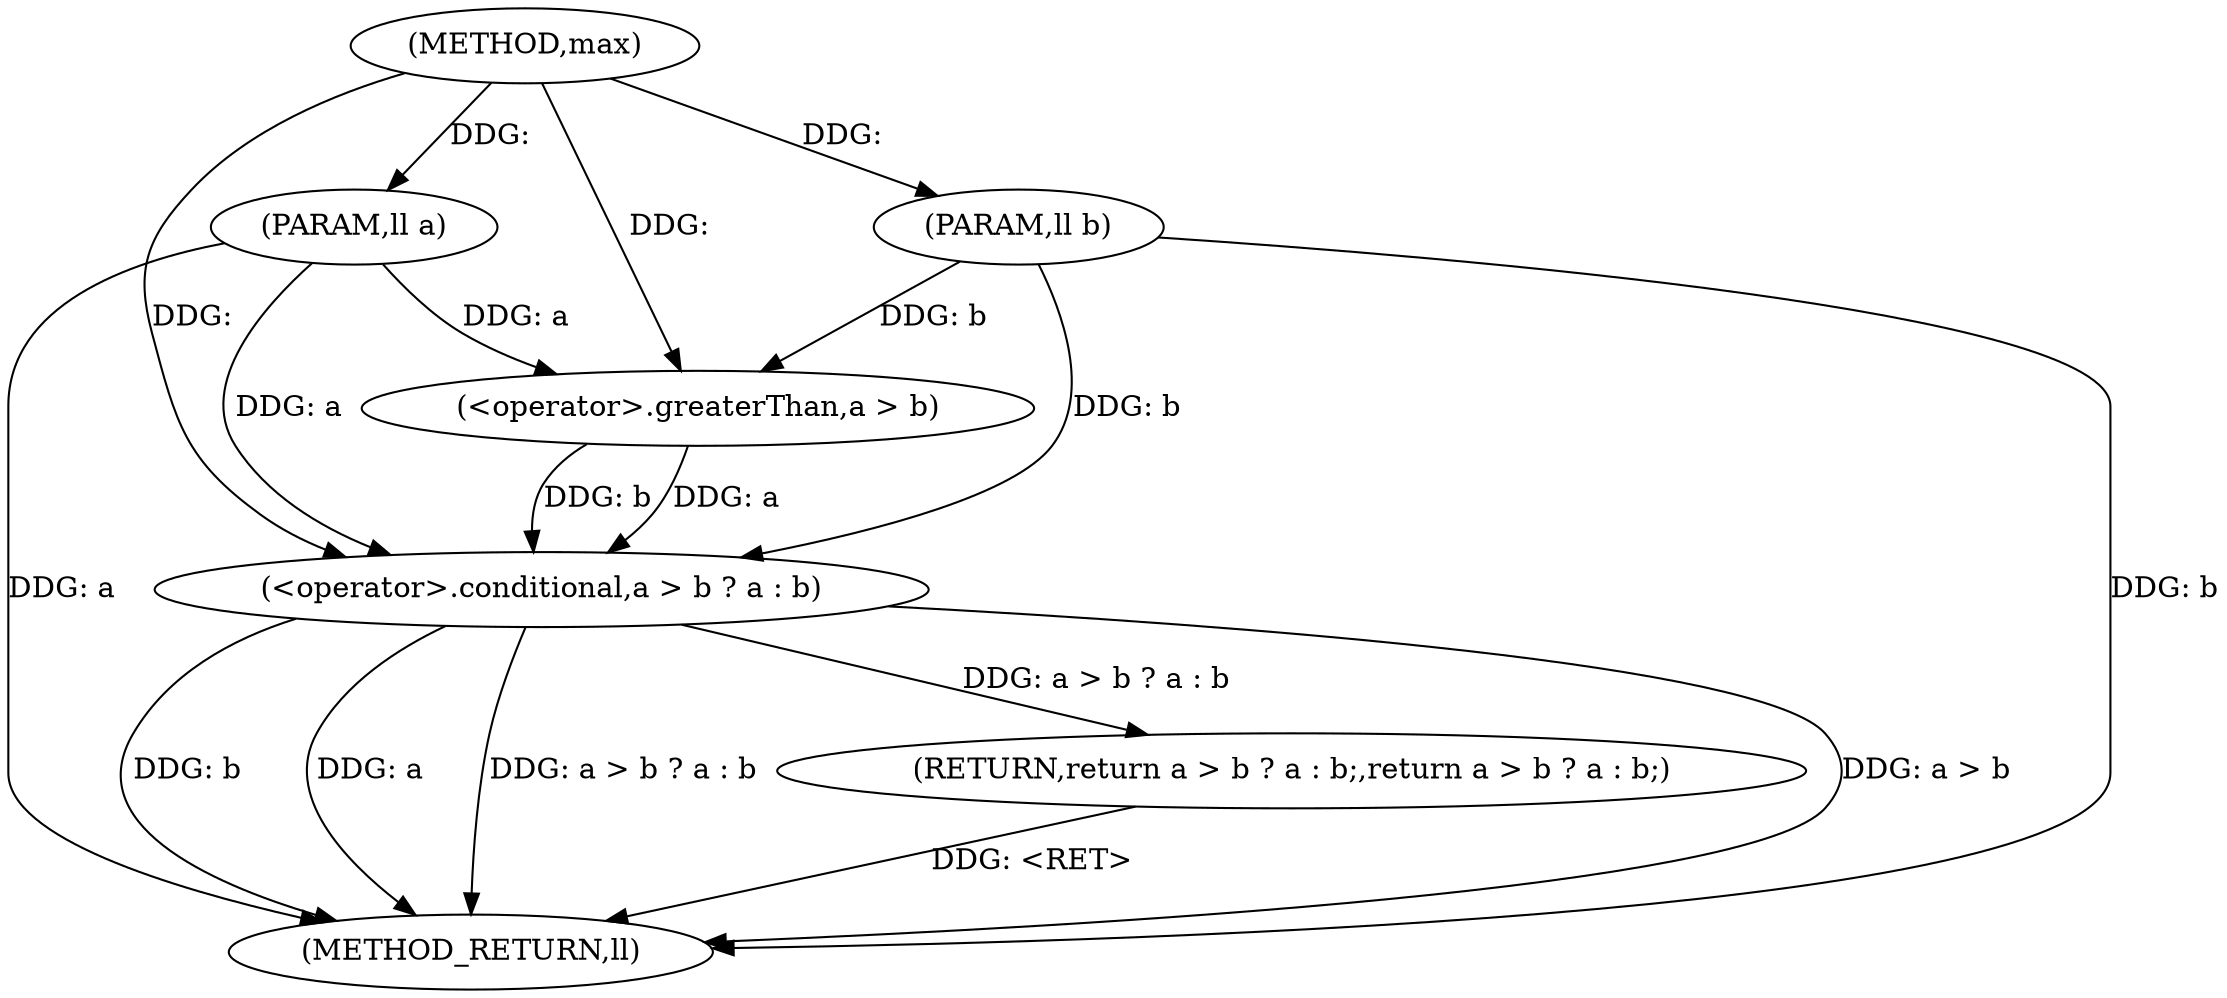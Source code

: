 digraph "max" {  
"1000404" [label = "(METHOD,max)" ]
"1000415" [label = "(METHOD_RETURN,ll)" ]
"1000405" [label = "(PARAM,ll a)" ]
"1000406" [label = "(PARAM,ll b)" ]
"1000408" [label = "(RETURN,return a > b ? a : b;,return a > b ? a : b;)" ]
"1000409" [label = "(<operator>.conditional,a > b ? a : b)" ]
"1000410" [label = "(<operator>.greaterThan,a > b)" ]
  "1000405" -> "1000415"  [ label = "DDG: a"] 
  "1000406" -> "1000415"  [ label = "DDG: b"] 
  "1000409" -> "1000415"  [ label = "DDG: a > b"] 
  "1000409" -> "1000415"  [ label = "DDG: b"] 
  "1000409" -> "1000415"  [ label = "DDG: a"] 
  "1000409" -> "1000415"  [ label = "DDG: a > b ? a : b"] 
  "1000408" -> "1000415"  [ label = "DDG: <RET>"] 
  "1000404" -> "1000405"  [ label = "DDG: "] 
  "1000404" -> "1000406"  [ label = "DDG: "] 
  "1000409" -> "1000408"  [ label = "DDG: a > b ? a : b"] 
  "1000410" -> "1000409"  [ label = "DDG: b"] 
  "1000406" -> "1000409"  [ label = "DDG: b"] 
  "1000404" -> "1000409"  [ label = "DDG: "] 
  "1000410" -> "1000409"  [ label = "DDG: a"] 
  "1000405" -> "1000409"  [ label = "DDG: a"] 
  "1000405" -> "1000410"  [ label = "DDG: a"] 
  "1000404" -> "1000410"  [ label = "DDG: "] 
  "1000406" -> "1000410"  [ label = "DDG: b"] 
}
